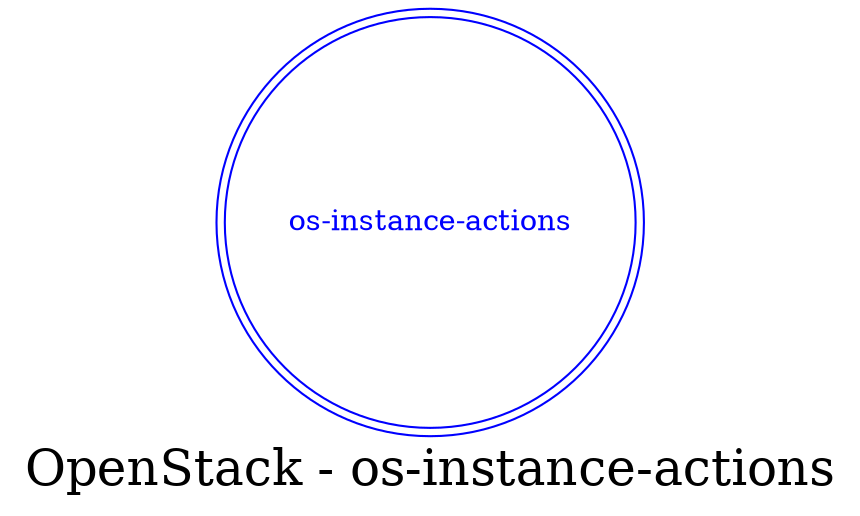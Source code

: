 digraph LexiconGraph {
graph[label="OpenStack - os-instance-actions", fontsize=24]
splines=true
"os-instance-actions" [color=blue, fontcolor=blue, shape=doublecircle]
}
